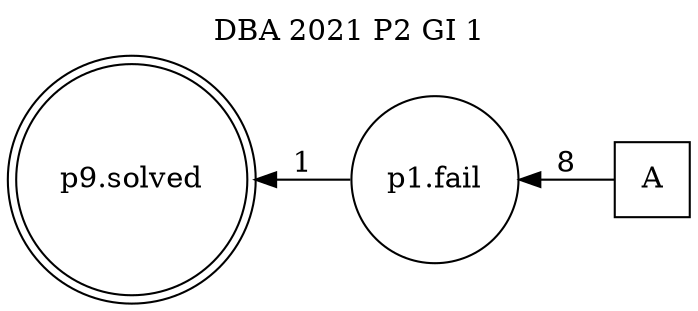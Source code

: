 digraph DBA_2021_P2_GI_1 {
labelloc="tl"
label= " DBA 2021 P2 GI 1 "
rankdir="RL";
graph [ size=" 10 , 10 !"]

"A" [shape="square" label="A"]
"p1.fail" [shape="circle" label="p1.fail"]
"p9.solved" [shape="doublecircle" label="p9.solved"]
"A" -> "p1.fail" [ label=8]
"p1.fail" -> "p9.solved" [ label=1]
}
